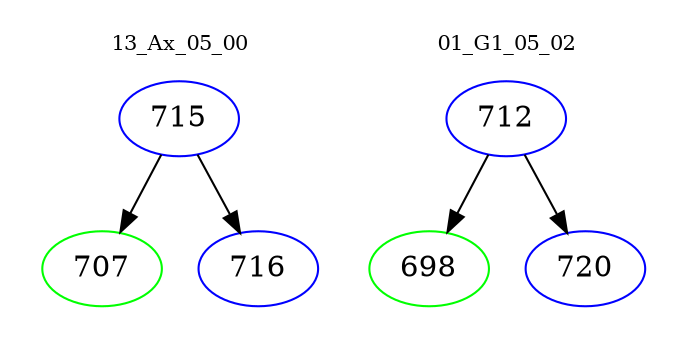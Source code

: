 digraph{
subgraph cluster_0 {
color = white
label = "13_Ax_05_00";
fontsize=10;
T0_715 [label="715", color="blue"]
T0_715 -> T0_707 [color="black"]
T0_707 [label="707", color="green"]
T0_715 -> T0_716 [color="black"]
T0_716 [label="716", color="blue"]
}
subgraph cluster_1 {
color = white
label = "01_G1_05_02";
fontsize=10;
T1_712 [label="712", color="blue"]
T1_712 -> T1_698 [color="black"]
T1_698 [label="698", color="green"]
T1_712 -> T1_720 [color="black"]
T1_720 [label="720", color="blue"]
}
}
